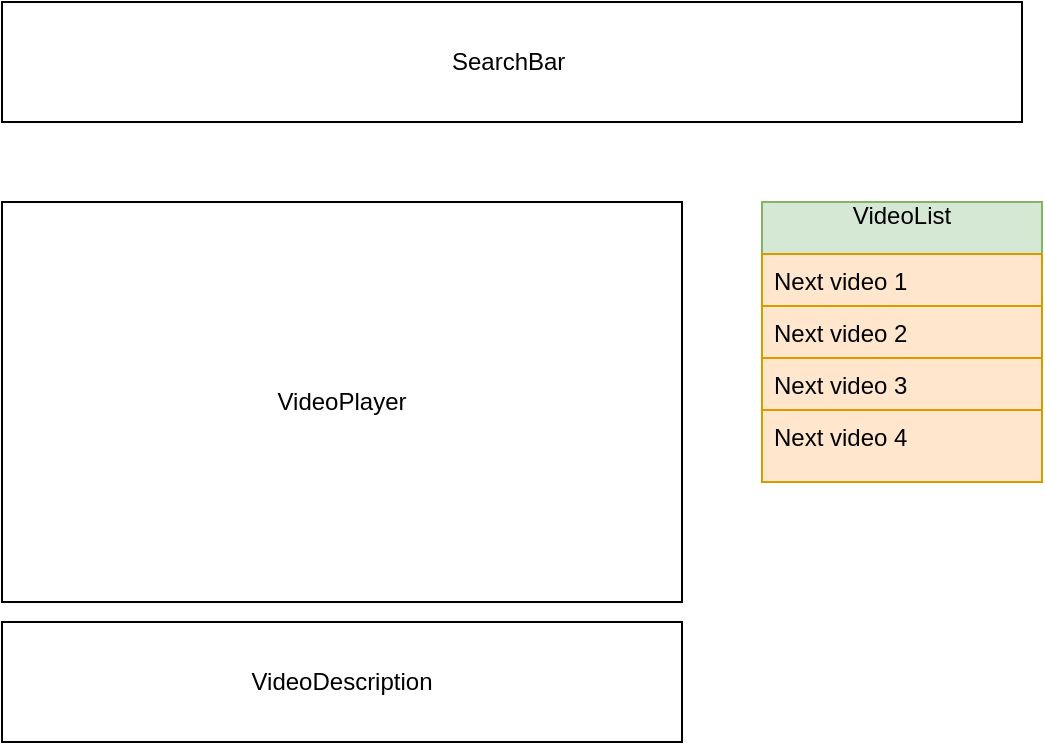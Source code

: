<mxfile version="14.1.2" type="github"><diagram id="6ReuX-fSgazmVpVS9JYT" name="Page-1"><mxGraphModel dx="782" dy="469" grid="1" gridSize="10" guides="1" tooltips="1" connect="1" arrows="1" fold="1" page="1" pageScale="1" pageWidth="827" pageHeight="1169" math="0" shadow="0"><root><mxCell id="0"/><mxCell id="1" parent="0"/><mxCell id="WPHxK3cLckD3LIHjLdhL-4" value="SearchBar&amp;nbsp;&lt;br&gt;" style="rounded=0;whiteSpace=wrap;html=1;" vertex="1" parent="1"><mxGeometry x="140" y="60" width="510" height="60" as="geometry"/></mxCell><mxCell id="WPHxK3cLckD3LIHjLdhL-7" value="VideoPlayer" style="rounded=0;whiteSpace=wrap;html=1;fillColor=none;gradientColor=none;" vertex="1" parent="1"><mxGeometry x="140" y="160" width="340" height="200" as="geometry"/></mxCell><mxCell id="WPHxK3cLckD3LIHjLdhL-8" value="VideoList&#10;" style="swimlane;fontStyle=0;childLayout=stackLayout;horizontal=1;startSize=26;fillColor=#d5e8d4;horizontalStack=0;resizeParent=1;resizeParentMax=0;resizeLast=0;collapsible=1;marginBottom=0;strokeColor=#82b366;" vertex="1" parent="1"><mxGeometry x="520" y="160" width="140" height="140" as="geometry"/></mxCell><mxCell id="WPHxK3cLckD3LIHjLdhL-9" value="Next video 1" style="text;strokeColor=#d79b00;fillColor=#ffe6cc;align=left;verticalAlign=top;spacingLeft=4;spacingRight=4;overflow=hidden;rotatable=0;points=[[0,0.5],[1,0.5]];portConstraint=eastwest;" vertex="1" parent="WPHxK3cLckD3LIHjLdhL-8"><mxGeometry y="26" width="140" height="26" as="geometry"/></mxCell><mxCell id="WPHxK3cLckD3LIHjLdhL-13" value="Next video 2" style="text;strokeColor=#d79b00;fillColor=#ffe6cc;align=left;verticalAlign=top;spacingLeft=4;spacingRight=4;overflow=hidden;rotatable=0;points=[[0,0.5],[1,0.5]];portConstraint=eastwest;" vertex="1" parent="WPHxK3cLckD3LIHjLdhL-8"><mxGeometry y="52" width="140" height="26" as="geometry"/></mxCell><mxCell id="WPHxK3cLckD3LIHjLdhL-10" value="Next video 3&#10;" style="text;strokeColor=#d79b00;fillColor=#ffe6cc;align=left;verticalAlign=top;spacingLeft=4;spacingRight=4;overflow=hidden;rotatable=0;points=[[0,0.5],[1,0.5]];portConstraint=eastwest;" vertex="1" parent="WPHxK3cLckD3LIHjLdhL-8"><mxGeometry y="78" width="140" height="26" as="geometry"/></mxCell><mxCell id="WPHxK3cLckD3LIHjLdhL-11" value="Next video 4&#10;" style="text;strokeColor=#d79b00;fillColor=#ffe6cc;align=left;verticalAlign=top;spacingLeft=4;spacingRight=4;overflow=hidden;rotatable=0;points=[[0,0.5],[1,0.5]];portConstraint=eastwest;" vertex="1" parent="WPHxK3cLckD3LIHjLdhL-8"><mxGeometry y="104" width="140" height="36" as="geometry"/></mxCell><mxCell id="WPHxK3cLckD3LIHjLdhL-15" value="VideoDescription" style="rounded=0;whiteSpace=wrap;html=1;fillColor=none;gradientColor=none;align=center;" vertex="1" parent="1"><mxGeometry x="140" y="370" width="340" height="60" as="geometry"/></mxCell></root></mxGraphModel></diagram></mxfile>